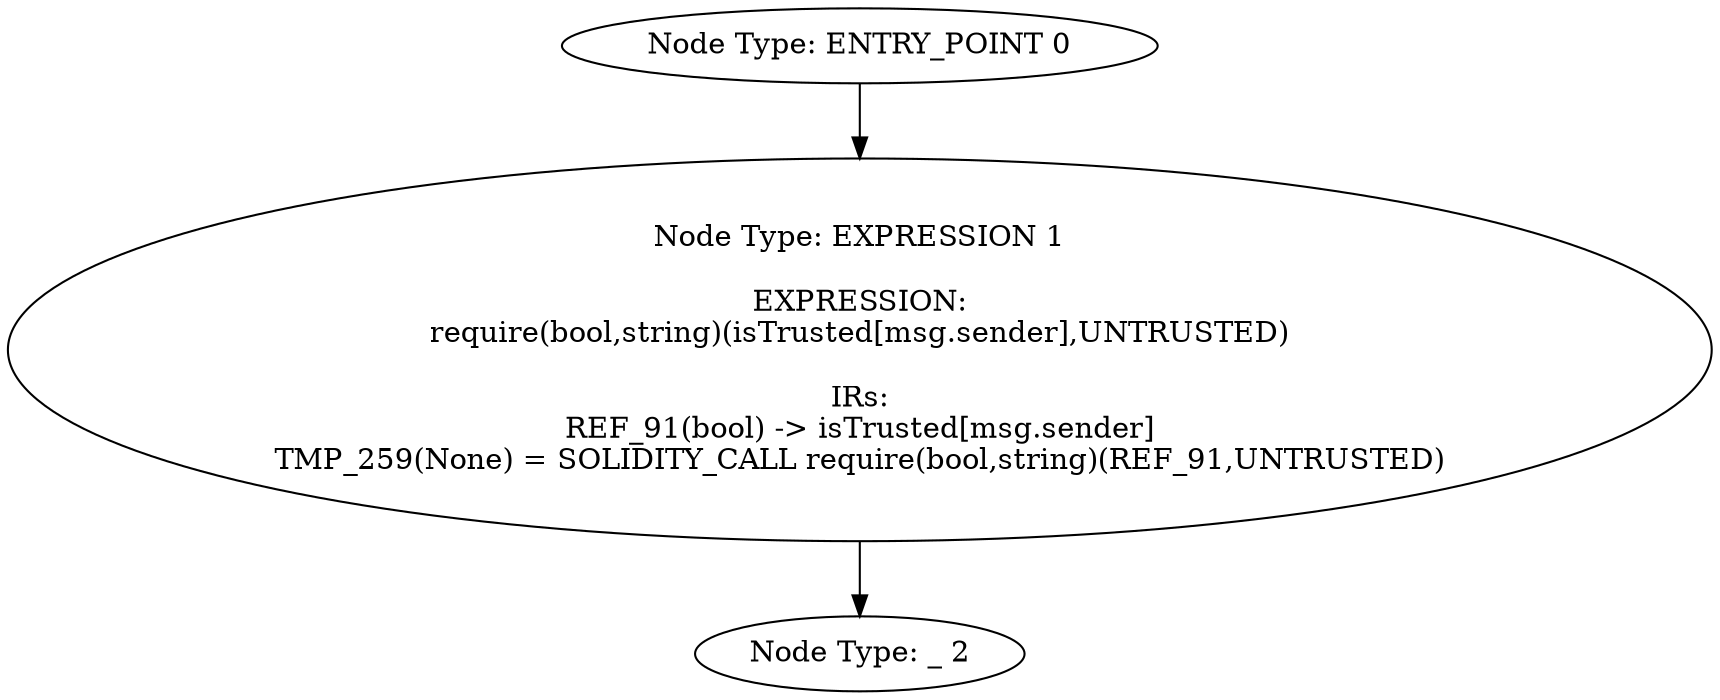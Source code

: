 digraph{
0[label="Node Type: ENTRY_POINT 0
"];
0->1;
1[label="Node Type: EXPRESSION 1

EXPRESSION:
require(bool,string)(isTrusted[msg.sender],UNTRUSTED)

IRs:
REF_91(bool) -> isTrusted[msg.sender]
TMP_259(None) = SOLIDITY_CALL require(bool,string)(REF_91,UNTRUSTED)"];
1->2;
2[label="Node Type: _ 2
"];
}
